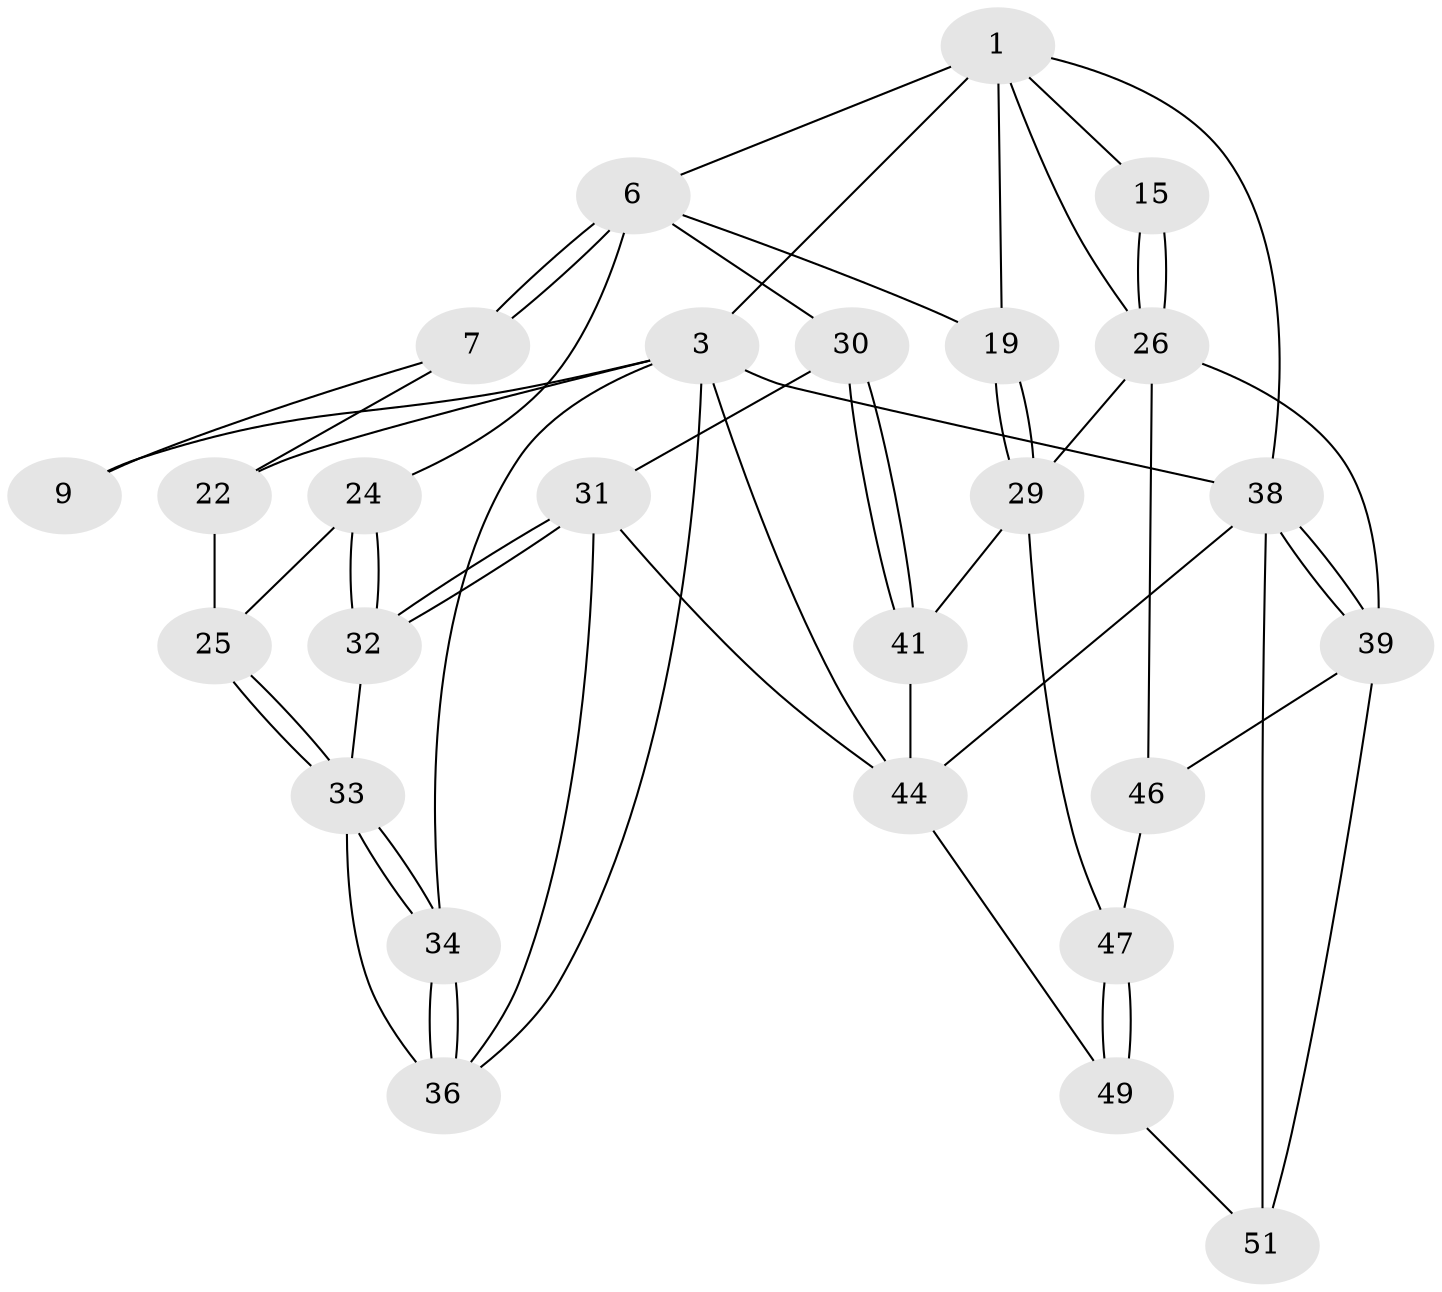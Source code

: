 // original degree distribution, {3: 0.038461538461538464, 6: 0.19230769230769232, 4: 0.23076923076923078, 5: 0.5384615384615384}
// Generated by graph-tools (version 1.1) at 2025/28/03/15/25 16:28:11]
// undirected, 26 vertices, 59 edges
graph export_dot {
graph [start="1"]
  node [color=gray90,style=filled];
  1 [pos="+0.5261550756992487+0",super="+2+5"];
  3 [pos="+0+0",super="+37+21+4"];
  6 [pos="+0.5615164722413108+0.011041400603166506",super="+14"];
  7 [pos="+0.4518740350692183+0.2818767000133496",super="+8"];
  9 [pos="+0.24780127734023047+0.19642015537811774"];
  15 [pos="+0.7916745731844032+0.3021882130087401"];
  19 [pos="+0.742001775510212+0.4307815639194361"];
  22 [pos="+0.24141337195867998+0.38213603381412603"];
  24 [pos="+0.42175406402400323+0.4301633058706371"];
  25 [pos="+0.24251272125063034+0.39396808530025285"];
  26 [pos="+1+0.2570058707894683",super="+27"];
  29 [pos="+0.8314612724213184+0.5805335348940414",super="+40"];
  30 [pos="+0.49201535558436993+0.6232032633045904"];
  31 [pos="+0.4821312807709242+0.6190376232261634",super="+43"];
  32 [pos="+0.45013513812167333+0.5492583805076297"];
  33 [pos="+0.21100362123647873+0.45854941189978765",super="+35"];
  34 [pos="+0+0.4921112081169245"];
  36 [pos="+0+0.5478008495143387",super="+42"];
  38 [pos="+1+1",super="+52"];
  39 [pos="+1+0.9209938351195954",super="+48"];
  41 [pos="+0.5661761623184091+0.714347224611833"];
  44 [pos="+0+1",super="+45"];
  46 [pos="+0.8162569516256232+0.8195695882214102"];
  47 [pos="+0.6815443875293061+0.804743863789569"];
  49 [pos="+0.7051179094188549+0.9505856869773879"];
  51 [pos="+0.8226974201564995+0.9111785362564383"];
  1 -- 3;
  1 -- 38;
  1 -- 19;
  1 -- 6 [weight=2];
  1 -- 26;
  1 -- 15 [weight=2];
  3 -- 38;
  3 -- 36;
  3 -- 44;
  3 -- 9 [weight=2];
  3 -- 34;
  3 -- 22;
  6 -- 7 [weight=2];
  6 -- 7;
  6 -- 19;
  6 -- 24;
  6 -- 30;
  7 -- 9;
  7 -- 22;
  15 -- 26;
  15 -- 26;
  19 -- 29;
  19 -- 29;
  22 -- 25;
  24 -- 25;
  24 -- 32;
  24 -- 32;
  25 -- 33;
  25 -- 33;
  26 -- 29;
  26 -- 46;
  26 -- 39;
  29 -- 41;
  29 -- 47;
  30 -- 31;
  30 -- 41;
  30 -- 41;
  31 -- 32;
  31 -- 32;
  31 -- 36;
  31 -- 44;
  32 -- 33;
  33 -- 34;
  33 -- 34;
  33 -- 36;
  34 -- 36;
  34 -- 36;
  38 -- 39;
  38 -- 39;
  38 -- 51;
  38 -- 44;
  39 -- 51;
  39 -- 46;
  41 -- 44;
  44 -- 49;
  46 -- 47;
  47 -- 49;
  47 -- 49;
  49 -- 51;
}
